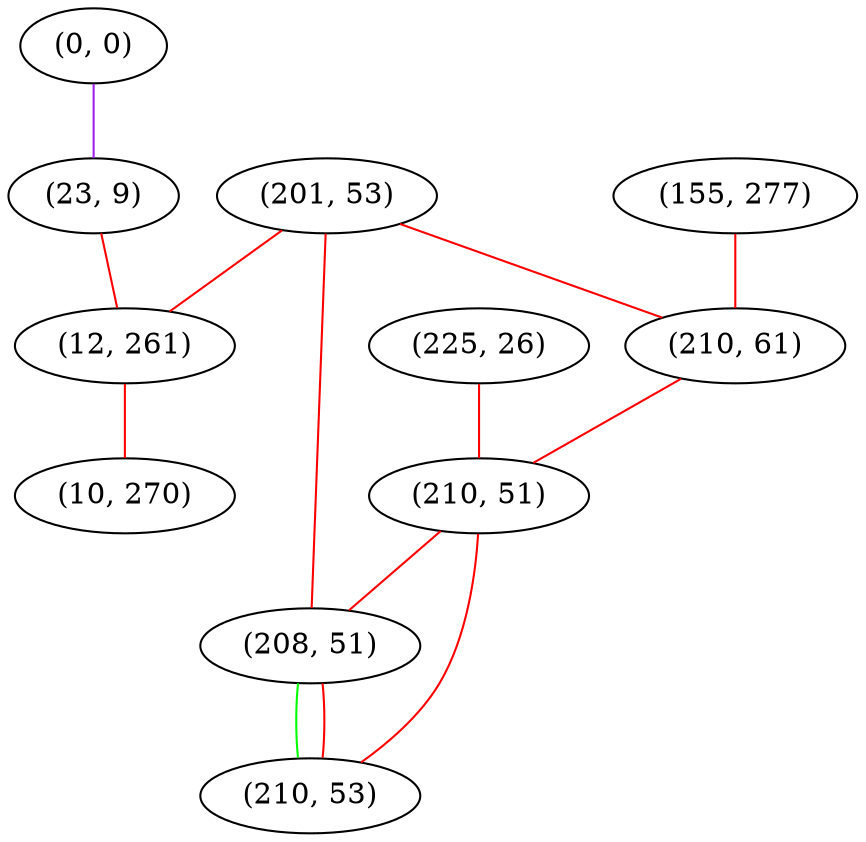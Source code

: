 graph "" {
"(0, 0)";
"(155, 277)";
"(225, 26)";
"(201, 53)";
"(23, 9)";
"(12, 261)";
"(210, 61)";
"(10, 270)";
"(210, 51)";
"(208, 51)";
"(210, 53)";
"(0, 0)" -- "(23, 9)"  [color=purple, key=0, weight=4];
"(155, 277)" -- "(210, 61)"  [color=red, key=0, weight=1];
"(225, 26)" -- "(210, 51)"  [color=red, key=0, weight=1];
"(201, 53)" -- "(12, 261)"  [color=red, key=0, weight=1];
"(201, 53)" -- "(210, 61)"  [color=red, key=0, weight=1];
"(201, 53)" -- "(208, 51)"  [color=red, key=0, weight=1];
"(23, 9)" -- "(12, 261)"  [color=red, key=0, weight=1];
"(12, 261)" -- "(10, 270)"  [color=red, key=0, weight=1];
"(210, 61)" -- "(210, 51)"  [color=red, key=0, weight=1];
"(210, 51)" -- "(210, 53)"  [color=red, key=0, weight=1];
"(210, 51)" -- "(208, 51)"  [color=red, key=0, weight=1];
"(208, 51)" -- "(210, 53)"  [color=green, key=0, weight=2];
"(208, 51)" -- "(210, 53)"  [color=red, key=1, weight=1];
}
